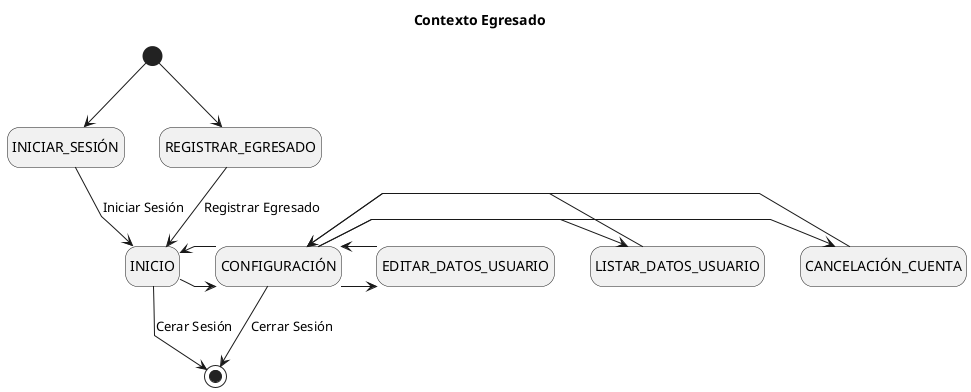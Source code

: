 @startuml Contexto
title Contexto Egresado

skinparam {
    NoteBackgroundColor #whiteSmoke
    NoteBorderColor #green
    linetype polyline
}

hide empty description

[*] --> INICIAR_SESIÓN
[*] --> REGISTRAR_EGRESADO
INICIAR_SESIÓN --> INICIO : Iniciar Sesión
REGISTRAR_EGRESADO --> INICIO : Registrar Egresado


INICIO -> CONFIGURACIÓN
INICIO <- CONFIGURACIÓN

CONFIGURACIÓN -> CANCELACIÓN_CUENTA
CONFIGURACIÓN <- CANCELACIÓN_CUENTA
CONFIGURACIÓN -> LISTAR_DATOS_USUARIO
CONFIGURACIÓN <- LISTAR_DATOS_USUARIO
CONFIGURACIÓN -> EDITAR_DATOS_USUARIO
CONFIGURACIÓN <- EDITAR_DATOS_USUARIO


CONFIGURACIÓN -> [*] : Cerrar Sesión
INICIO --> [*] : Cerar Sesión

@enduml